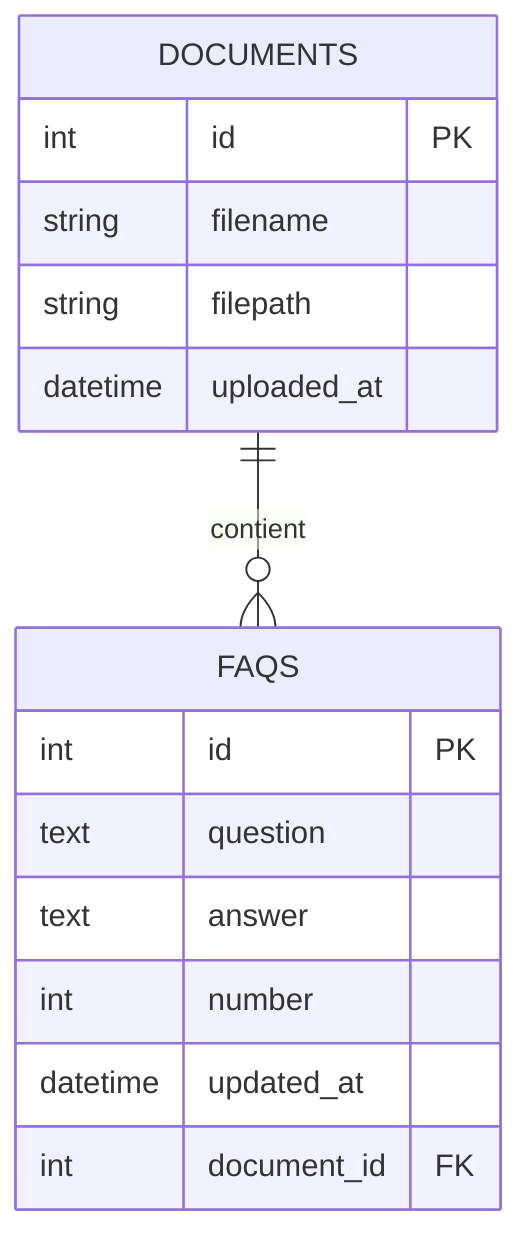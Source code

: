 erDiagram
    DOCUMENTS ||--o{ FAQS : contient
    DOCUMENTS {
        int id PK
        string filename
        string filepath
        datetime uploaded_at
    }
    FAQS {
        int id PK
        text question
        text answer
        int number
        datetime updated_at
        int document_id FK
    }